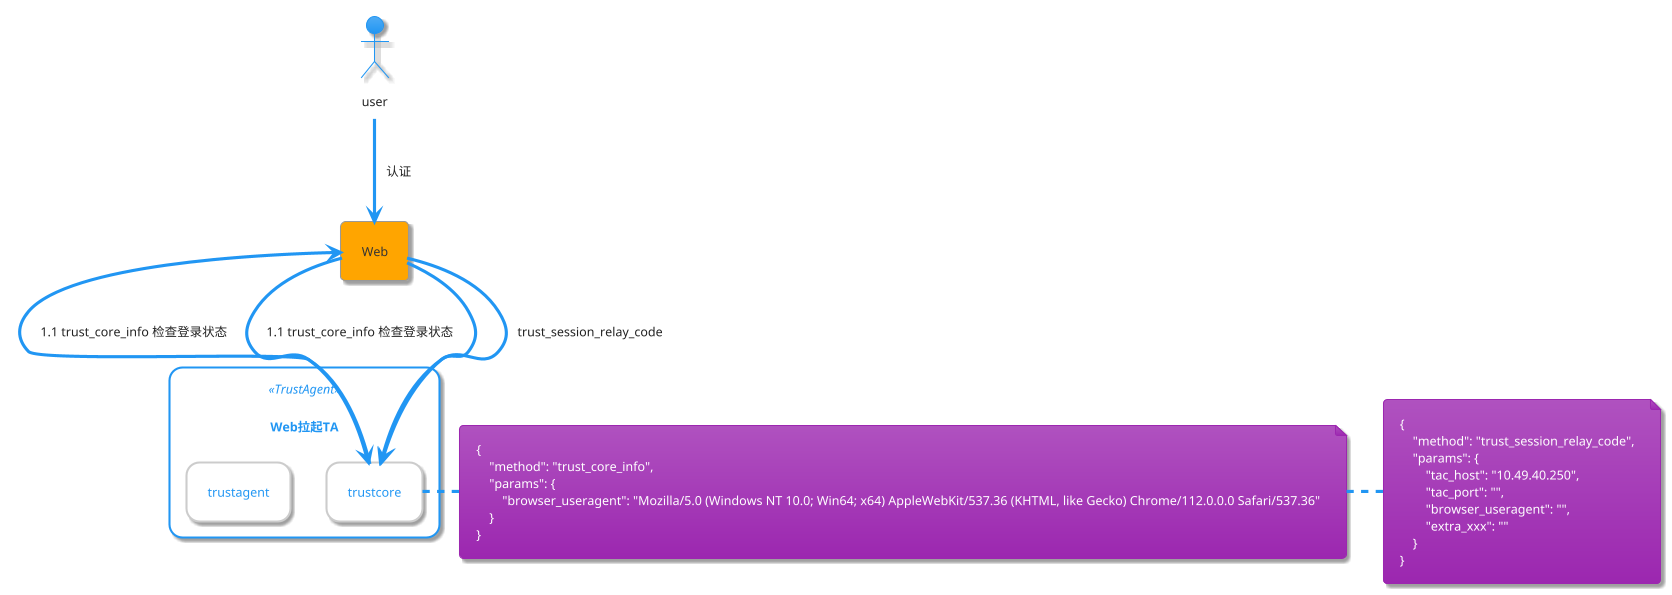 @startuml
!theme materia
skinparam defaultFontName WenQuanYi Micro Hei
skinparam handwritten ture
skin rose

skinparam rectangle {
    roundCorner 25
}

actor user

agent Web as web

rectangle  "Web拉起TA" <<TrustAgent>> {
rectangle trustagent
rectangle trustcore
}

web --> trustcore : 1.1 trust_core_info 检查登录状态
note right
{
    "method": "trust_core_info",
    "params": {
        "browser_useragent": "Mozilla/5.0 (Windows NT 10.0; Win64; x64) AppleWebKit/537.36 (KHTML, like Gecko) Chrome/112.0.0.0 Safari/537.36"
    }
}
end note
web --> trustcore
trustcore --> web : 1.1 trust_core_info 检查登录状态


user --> web : 认证

web --> trustcore : trust_session_relay_code
note right
{
    "method": "trust_session_relay_code",
    "params": {
        "tac_host": "10.49.40.250",
        "tac_port": "",
        "browser_useragent": "",
        "extra_xxx": ""
    }
}
end note

@enduml